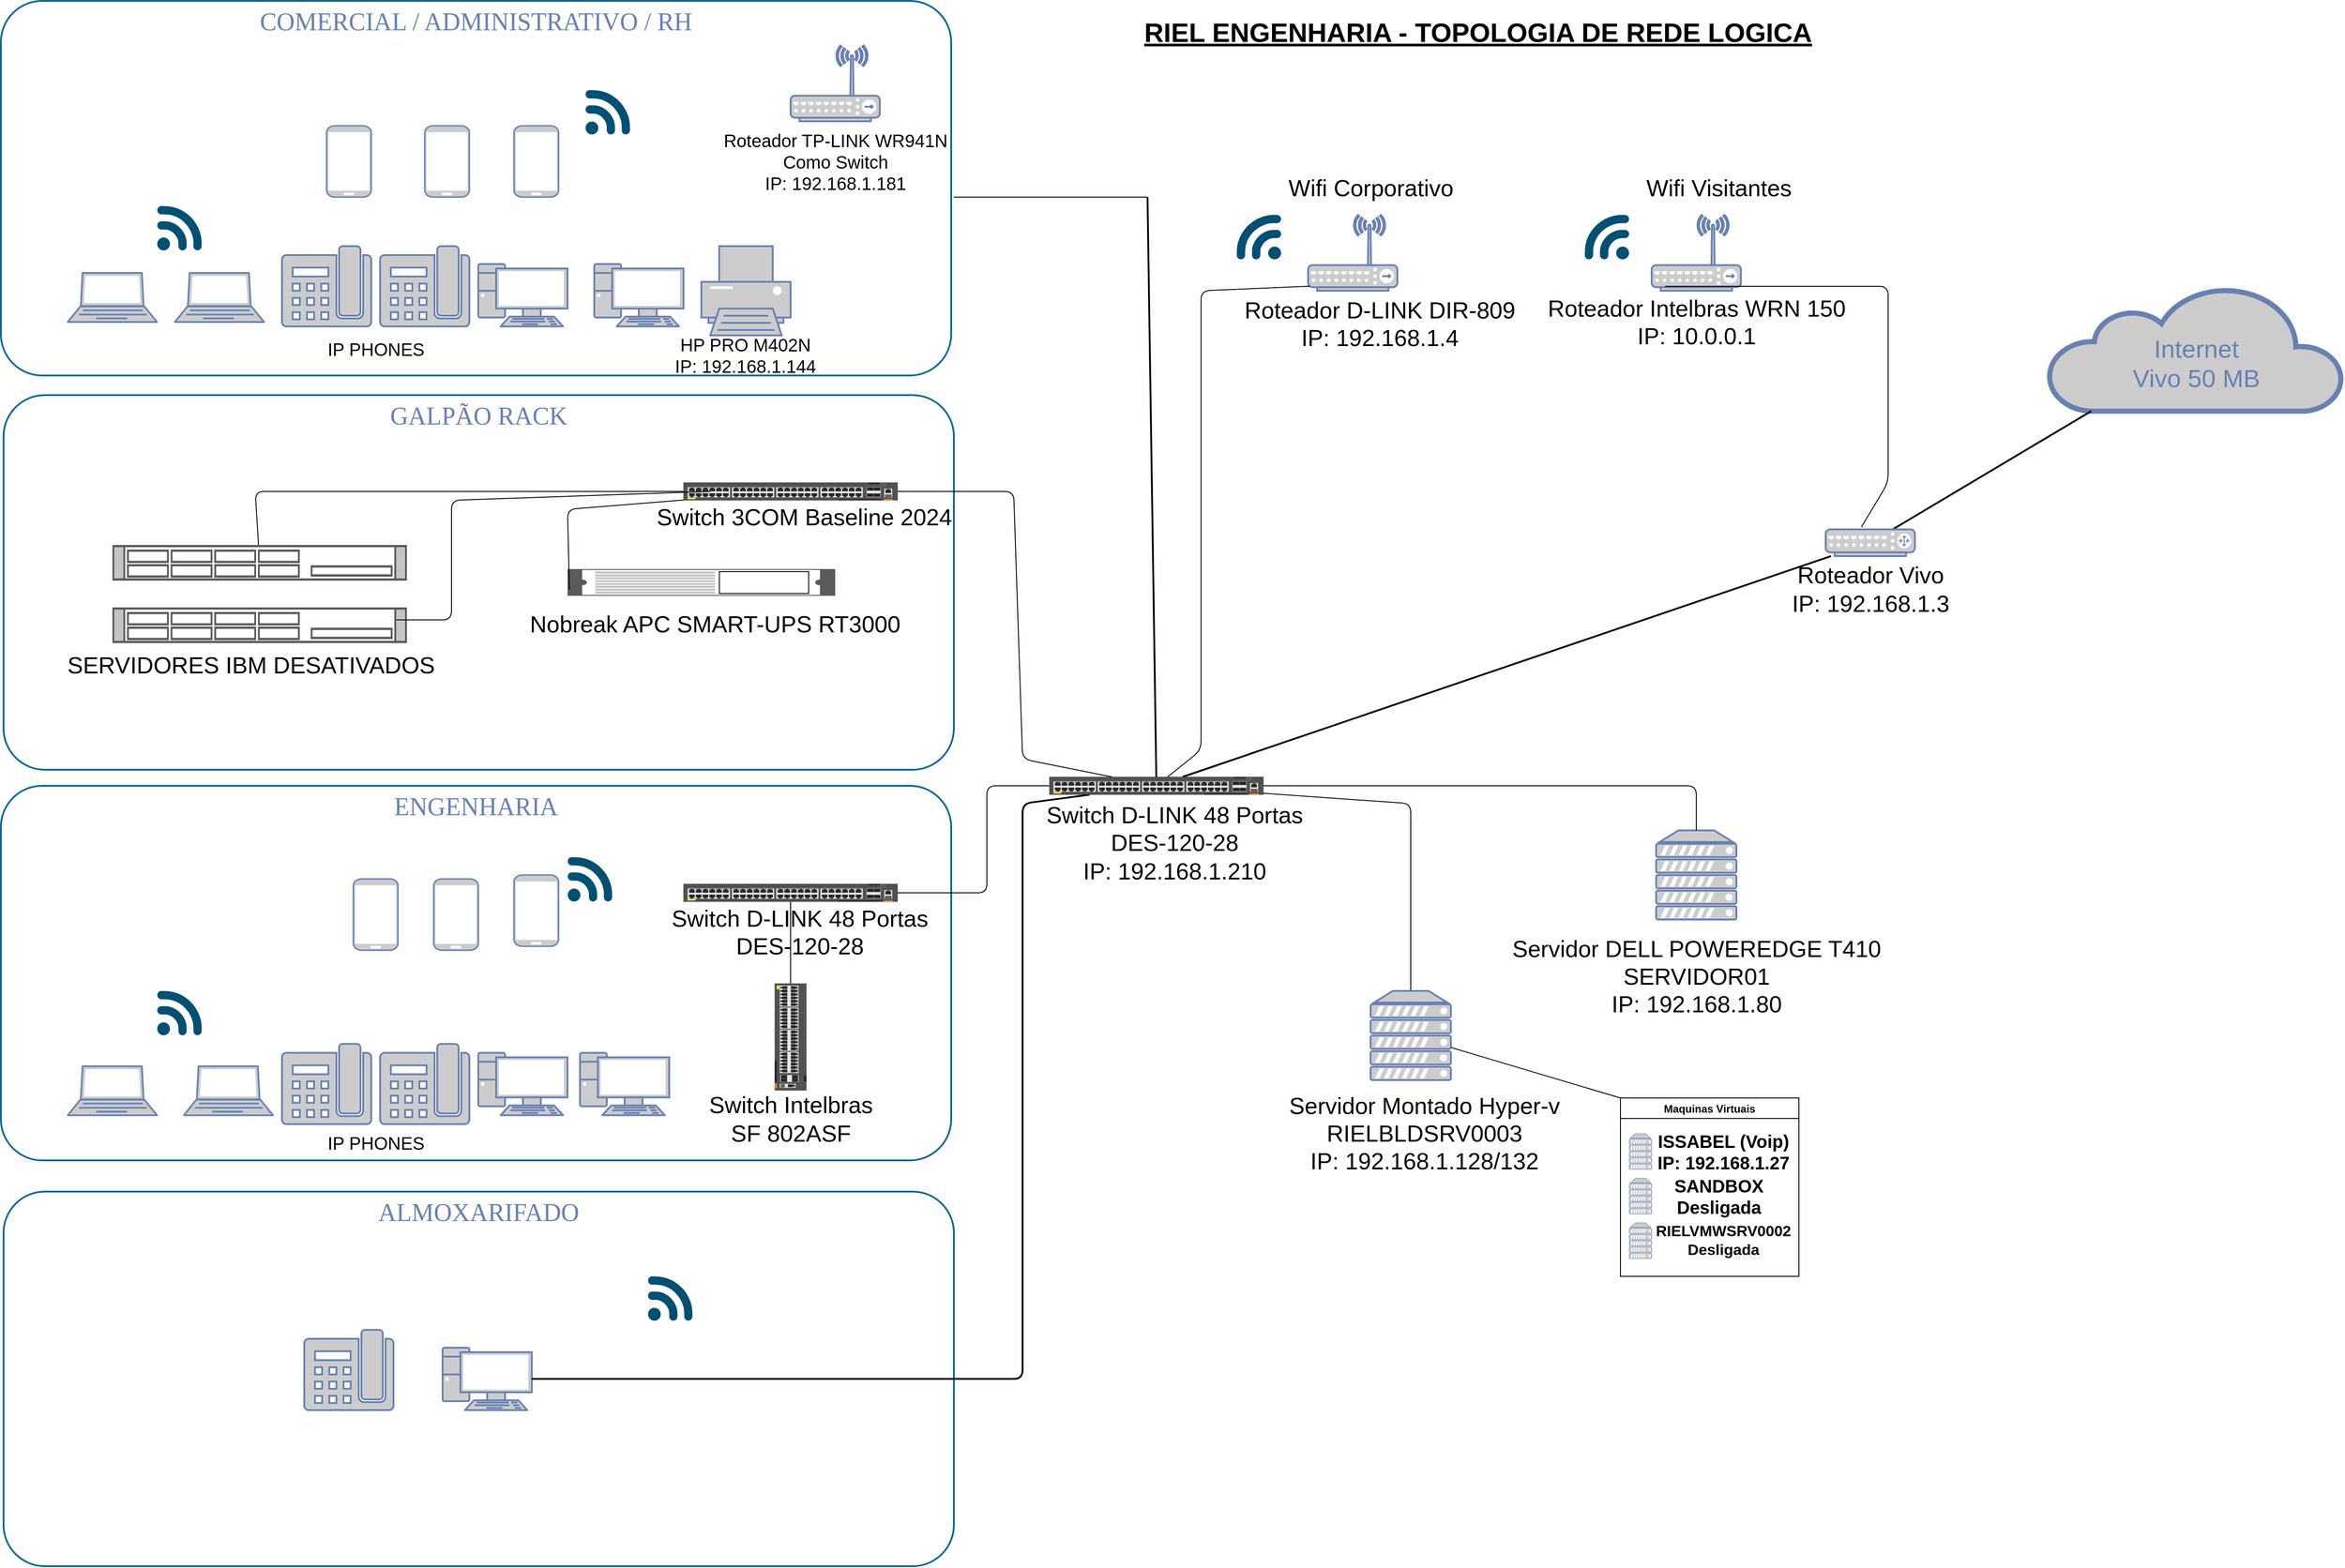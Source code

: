 <mxfile version="14.6.13" type="github">
  <diagram name="Page-1" id="bfe91b75-5d2c-26a0-9c1d-138518896778">
    <mxGraphModel dx="3550" dy="1805" grid="1" gridSize="10" guides="1" tooltips="1" connect="1" arrows="1" fold="1" page="1" pageScale="1" pageWidth="1169" pageHeight="827" background="#ffffff" math="0" shadow="0">
      <root>
        <mxCell id="0" />
        <mxCell id="1" parent="0" />
        <mxCell id="7c3789c024ecab99-82" value="ALMOXARIFADO&lt;br&gt;" style="rounded=1;whiteSpace=wrap;html=1;shadow=0;comic=0;strokeColor=#036897;strokeWidth=2;fillColor=none;fontFamily=Verdana;fontSize=28;fontColor=#6881B3;align=center;arcSize=11;verticalAlign=top;" parent="1" vertex="1">
          <mxGeometry x="78" y="1355" width="1065" height="420" as="geometry" />
        </mxCell>
        <mxCell id="7c3789c024ecab99-81" value="ENGENHARIA" style="rounded=1;whiteSpace=wrap;html=1;shadow=0;comic=0;strokeColor=#036897;strokeWidth=2;fillColor=none;fontFamily=Verdana;fontSize=28;fontColor=#6881B3;align=center;arcSize=11;verticalAlign=top;" parent="1" vertex="1">
          <mxGeometry x="75" y="900" width="1065" height="420" as="geometry" />
        </mxCell>
        <mxCell id="7c3789c024ecab99-79" value="GALPÃO RACK&lt;br&gt;" style="rounded=1;whiteSpace=wrap;html=1;shadow=0;comic=0;strokeColor=#036897;strokeWidth=2;fillColor=none;fontFamily=Verdana;fontSize=28;fontColor=#6881B3;align=center;arcSize=11;verticalAlign=top;" parent="1" vertex="1">
          <mxGeometry x="78" y="462" width="1065" height="420" as="geometry" />
        </mxCell>
        <mxCell id="7c3789c024ecab99-78" value="COMERCIAL / ADMINISTRATIVO / RH" style="rounded=1;whiteSpace=wrap;html=1;shadow=0;comic=0;strokeColor=#036897;strokeWidth=2;fillColor=none;fontFamily=Verdana;fontSize=28;fontColor=#6881B3;align=center;arcSize=11;verticalAlign=top;" parent="1" vertex="1">
          <mxGeometry x="75" y="20" width="1065" height="420" as="geometry" />
        </mxCell>
        <mxCell id="7c3789c024ecab99-55" style="edgeStyle=none;html=1;labelBackgroundColor=none;endArrow=none;endFill=0;strokeWidth=2;fontFamily=Verdana;fontSize=28;fontColor=#6881B3;startArrow=none;" parent="1" source="7-8rVvSdNKjw__y4Cbuu-12" target="7c3789c024ecab99-54" edge="1">
          <mxGeometry relative="1" as="geometry">
            <mxPoint x="1660" y="837.0" as="targetPoint" />
            <mxPoint x="1383.9" y="893.28" as="sourcePoint" />
          </mxGeometry>
        </mxCell>
        <mxCell id="7c3789c024ecab99-4" value="" style="fontColor=#0066CC;verticalAlign=top;verticalLabelPosition=bottom;labelPosition=center;align=center;html=1;fillColor=#CCCCCC;strokeColor=#6881B3;gradientColor=none;gradientDirection=north;strokeWidth=2;shape=mxgraph.networks.pc;rounded=0;shadow=0;comic=0;" parent="1" vertex="1">
          <mxGeometry x="610.0" y="315" width="100" height="70" as="geometry" />
        </mxCell>
        <mxCell id="7c3789c024ecab99-5" value="" style="fontColor=#0066CC;verticalAlign=top;verticalLabelPosition=bottom;labelPosition=center;align=center;html=1;fillColor=#CCCCCC;strokeColor=#6881B3;gradientColor=none;gradientDirection=north;strokeWidth=2;shape=mxgraph.networks.pc;rounded=0;shadow=0;comic=0;" parent="1" vertex="1">
          <mxGeometry x="740.0" y="315" width="100" height="70" as="geometry" />
        </mxCell>
        <mxCell id="7c3789c024ecab99-6" value="" style="fontColor=#0066CC;verticalAlign=top;verticalLabelPosition=bottom;labelPosition=center;align=center;html=1;fillColor=#CCCCCC;strokeColor=#6881B3;gradientColor=none;gradientDirection=north;strokeWidth=2;shape=mxgraph.networks.printer;rounded=0;shadow=0;comic=0;" parent="1" vertex="1">
          <mxGeometry x="860.0" y="295" width="100" height="100" as="geometry" />
        </mxCell>
        <mxCell id="7c3789c024ecab99-17" style="edgeStyle=none;html=1;labelBackgroundColor=none;endArrow=none;endFill=0;strokeWidth=2;fontFamily=Verdana;fontSize=15;fontColor=#036897;" parent="1" target="7-8rVvSdNKjw__y4Cbuu-12" edge="1">
          <mxGeometry relative="1" as="geometry">
            <mxPoint x="1360" y="240" as="sourcePoint" />
            <mxPoint x="743.288" y="205" as="targetPoint" />
          </mxGeometry>
        </mxCell>
        <mxCell id="7c3789c024ecab99-12" value="" style="fontColor=#0066CC;verticalAlign=top;verticalLabelPosition=bottom;labelPosition=center;align=center;html=1;fillColor=#CCCCCC;strokeColor=#6881B3;gradientColor=none;gradientDirection=north;strokeWidth=2;shape=mxgraph.networks.mobile;rounded=0;shadow=0;comic=0;" parent="1" vertex="1">
          <mxGeometry x="440" y="160" width="50" height="80" as="geometry" />
        </mxCell>
        <mxCell id="7c3789c024ecab99-39" value="" style="fontColor=#0066CC;verticalAlign=top;verticalLabelPosition=bottom;labelPosition=center;align=center;html=1;fillColor=#CCCCCC;strokeColor=#6881B3;gradientColor=none;gradientDirection=north;strokeWidth=2;shape=mxgraph.networks.pc;rounded=0;shadow=0;comic=0;" parent="1" vertex="1">
          <mxGeometry x="610.0" y="1199.412" width="100" height="70" as="geometry" />
        </mxCell>
        <mxCell id="7c3789c024ecab99-41" value="" style="fontColor=#0066CC;verticalAlign=top;verticalLabelPosition=bottom;labelPosition=center;align=center;html=1;fillColor=#CCCCCC;strokeColor=#6881B3;gradientColor=none;gradientDirection=north;strokeWidth=2;shape=mxgraph.networks.pc;rounded=0;shadow=0;comic=0;" parent="1" vertex="1">
          <mxGeometry x="724.0" y="1199.412" width="100" height="70" as="geometry" />
        </mxCell>
        <mxCell id="7c3789c024ecab99-53" value="&lt;br&gt;Internet&lt;br&gt;Vivo 50 MB" style="html=1;fillColor=#CCCCCC;strokeColor=#6881B3;gradientColor=none;gradientDirection=north;strokeWidth=2;shape=mxgraph.networks.cloud;fontColor=#6881B3;rounded=0;shadow=0;comic=0;align=center;fontSize=28;" parent="1" vertex="1">
          <mxGeometry x="2370" y="340" width="330" height="140" as="geometry" />
        </mxCell>
        <mxCell id="7c3789c024ecab99-56" style="edgeStyle=none;html=1;labelBackgroundColor=none;endArrow=none;endFill=0;strokeWidth=2;fontFamily=Verdana;fontSize=28;fontColor=#6881B3;" parent="1" source="7c3789c024ecab99-54" target="7c3789c024ecab99-53" edge="1">
          <mxGeometry relative="1" as="geometry" />
        </mxCell>
        <mxCell id="7c3789c024ecab99-54" value="" style="fontColor=#0066CC;verticalAlign=top;verticalLabelPosition=bottom;labelPosition=center;align=center;html=1;fillColor=#CCCCCC;strokeColor=#6881B3;gradientColor=none;gradientDirection=north;strokeWidth=2;shape=mxgraph.networks.router;rounded=0;shadow=0;comic=0;" parent="1" vertex="1">
          <mxGeometry x="2120" y="612.5" width="100" height="30" as="geometry" />
        </mxCell>
        <mxCell id="7c3789c024ecab99-65" value="" style="fontColor=#0066CC;verticalAlign=top;verticalLabelPosition=bottom;labelPosition=center;align=center;html=1;fillColor=#CCCCCC;strokeColor=#6881B3;gradientColor=none;gradientDirection=north;strokeWidth=2;shape=mxgraph.networks.pc;rounded=0;shadow=0;comic=0;" parent="1" vertex="1">
          <mxGeometry x="570.0" y="1530.002" width="100" height="70" as="geometry" />
        </mxCell>
        <mxCell id="7c3789c024ecab99-71" style="edgeStyle=none;html=1;labelBackgroundColor=none;endArrow=none;endFill=0;strokeWidth=2;fontFamily=Verdana;fontSize=15;fontColor=#036897;" parent="1" source="7c3789c024ecab99-65" target="7-8rVvSdNKjw__y4Cbuu-12" edge="1">
          <mxGeometry relative="1" as="geometry">
            <mxPoint x="1220" y="920" as="targetPoint" />
            <Array as="points">
              <mxPoint x="1220" y="1565" />
              <mxPoint x="1220" y="920" />
            </Array>
          </mxGeometry>
        </mxCell>
        <mxCell id="7-8rVvSdNKjw__y4Cbuu-4" value="&lt;font style=&quot;font-size: 26px&quot;&gt;Roteador Vivo&lt;br&gt;IP: 192.168.1.3&lt;/font&gt;" style="text;html=1;resizable=0;autosize=1;align=center;verticalAlign=middle;points=[];fillColor=none;strokeColor=none;rounded=0;" parent="1" vertex="1">
          <mxGeometry x="2075" y="660" width="190" height="40" as="geometry" />
        </mxCell>
        <mxCell id="7-8rVvSdNKjw__y4Cbuu-5" value="" style="fontColor=#0066CC;verticalAlign=top;verticalLabelPosition=bottom;labelPosition=center;align=center;html=1;outlineConnect=0;fillColor=#CCCCCC;strokeColor=#6881B3;gradientColor=none;gradientDirection=north;strokeWidth=2;shape=mxgraph.networks.wireless_hub;" parent="1" vertex="1">
          <mxGeometry x="1540" y="260" width="100" height="85" as="geometry" />
        </mxCell>
        <mxCell id="7-8rVvSdNKjw__y4Cbuu-9" value="&lt;font style=&quot;font-size: 26px&quot;&gt;&lt;br&gt;Roteador D-LINK DIR-809&lt;br&gt;IP: 192.168.1.4&lt;br&gt;&lt;/font&gt;" style="text;html=1;resizable=0;autosize=1;align=center;verticalAlign=middle;points=[];fillColor=none;strokeColor=none;rounded=0;" parent="1" vertex="1">
          <mxGeometry x="1460" y="337" width="320" height="60" as="geometry" />
        </mxCell>
        <mxCell id="7-8rVvSdNKjw__y4Cbuu-10" value="&lt;font style=&quot;font-size: 26px&quot;&gt;Wifi Corporativo&lt;br&gt;&lt;/font&gt;" style="text;html=1;resizable=0;autosize=1;align=center;verticalAlign=middle;points=[];fillColor=none;strokeColor=none;rounded=0;" parent="1" vertex="1">
          <mxGeometry x="1510" y="220" width="200" height="20" as="geometry" />
        </mxCell>
        <mxCell id="7-8rVvSdNKjw__y4Cbuu-11" value="" style="points=[[0.005,0.09,0],[0.08,0,0],[0.76,0.25,0],[1,0.92,0],[0.91,0.995,0],[0.57,0.995,0],[0.045,0.955,0],[0.005,0.43,0]];verticalLabelPosition=bottom;html=1;verticalAlign=top;aspect=fixed;align=center;pointerEvents=1;shape=mxgraph.cisco19.3g_4g_indicator;fillColor=#005073;strokeColor=none;rotation=-90;" parent="1" vertex="1">
          <mxGeometry x="1460" y="260" width="50" height="50" as="geometry" />
        </mxCell>
        <mxCell id="7-8rVvSdNKjw__y4Cbuu-12" value="" style="html=1;verticalLabelPosition=bottom;verticalAlign=top;outlineConnect=0;shadow=0;dashed=0;shape=mxgraph.rack.hpe_aruba.switches.jl665a_aruba_6300f_48_port_1gbe_class_4_poe_and_4_port_sfp56_switch;" parent="1" vertex="1">
          <mxGeometry x="1250" y="890" width="240" height="20" as="geometry" />
        </mxCell>
        <mxCell id="YF6pKjscoDSc8qck96Aq-1" value="" style="endArrow=none;html=1;" edge="1" parent="1" source="YF6pKjscoDSc8qck96Aq-2" target="7-8rVvSdNKjw__y4Cbuu-12">
          <mxGeometry width="50" height="50" relative="1" as="geometry">
            <mxPoint x="1680" y="1150" as="sourcePoint" />
            <mxPoint x="1590" y="1180" as="targetPoint" />
            <Array as="points">
              <mxPoint x="1655" y="920" />
            </Array>
          </mxGeometry>
        </mxCell>
        <mxCell id="YF6pKjscoDSc8qck96Aq-2" value="" style="fontColor=#0066CC;verticalAlign=top;verticalLabelPosition=bottom;labelPosition=center;align=center;html=1;outlineConnect=0;fillColor=#CCCCCC;strokeColor=#6881B3;gradientColor=none;gradientDirection=north;strokeWidth=2;shape=mxgraph.networks.server;" vertex="1" parent="1">
          <mxGeometry x="1610" y="1130" width="90" height="100" as="geometry" />
        </mxCell>
        <mxCell id="YF6pKjscoDSc8qck96Aq-3" value="&lt;font style=&quot;font-size: 26px&quot;&gt;Servidor Montado Hyper-v &lt;br&gt;RIELBLDSRV0003&lt;br&gt;IP: 192.168.1.128/132&lt;br&gt;&lt;/font&gt;" style="text;html=1;resizable=0;autosize=1;align=center;verticalAlign=middle;points=[];fillColor=none;strokeColor=none;rounded=0;" vertex="1" parent="1">
          <mxGeometry x="1510" y="1260" width="320" height="60" as="geometry" />
        </mxCell>
        <mxCell id="YF6pKjscoDSc8qck96Aq-6" value="" style="fontColor=#0066CC;verticalAlign=top;verticalLabelPosition=bottom;labelPosition=center;align=center;html=1;outlineConnect=0;fillColor=#CCCCCC;strokeColor=#6881B3;gradientColor=none;gradientDirection=north;strokeWidth=2;shape=mxgraph.networks.server;" vertex="1" parent="1">
          <mxGeometry x="1930" y="950.0" width="90" height="100" as="geometry" />
        </mxCell>
        <mxCell id="YF6pKjscoDSc8qck96Aq-7" value="" style="endArrow=none;html=1;" edge="1" parent="1" source="YF6pKjscoDSc8qck96Aq-6" target="7-8rVvSdNKjw__y4Cbuu-12">
          <mxGeometry width="50" height="50" relative="1" as="geometry">
            <mxPoint x="1434.167" y="1160" as="sourcePoint" />
            <mxPoint x="1500" y="900" as="targetPoint" />
            <Array as="points">
              <mxPoint x="1975" y="900" />
            </Array>
          </mxGeometry>
        </mxCell>
        <mxCell id="YF6pKjscoDSc8qck96Aq-8" value="&lt;font style=&quot;font-size: 26px&quot;&gt;Servidor DELL POWEREDGE T410&lt;br&gt;SERVIDOR01&lt;br&gt;IP: 192.168.1.80&lt;br&gt;&lt;/font&gt;" style="text;html=1;resizable=0;autosize=1;align=center;verticalAlign=middle;points=[];fillColor=none;strokeColor=none;rounded=0;" vertex="1" parent="1">
          <mxGeometry x="1760" y="1084.41" width="430" height="60" as="geometry" />
        </mxCell>
        <mxCell id="7-8rVvSdNKjw__y4Cbuu-14" value="&lt;font style=&quot;font-size: 26px&quot;&gt;Switch D-LINK 48 Portas&lt;br&gt;DES-120-28&lt;br&gt;IP: 192.168.1.210&lt;br&gt;&lt;br&gt;&lt;/font&gt;" style="text;html=1;resizable=0;autosize=1;align=center;verticalAlign=middle;points=[];fillColor=none;strokeColor=none;rounded=0;" parent="1" vertex="1">
          <mxGeometry x="1240" y="940" width="300" height="80" as="geometry" />
        </mxCell>
        <mxCell id="YF6pKjscoDSc8qck96Aq-13" value="" style="fontColor=#0066CC;verticalAlign=top;verticalLabelPosition=bottom;labelPosition=center;align=center;html=1;fillColor=#CCCCCC;strokeColor=#6881B3;gradientColor=none;gradientDirection=north;strokeWidth=2;shape=mxgraph.networks.mobile;rounded=0;shadow=0;comic=0;" vertex="1" parent="1">
          <mxGeometry x="550" y="160" width="50" height="80" as="geometry" />
        </mxCell>
        <mxCell id="YF6pKjscoDSc8qck96Aq-14" value="" style="fontColor=#0066CC;verticalAlign=top;verticalLabelPosition=bottom;labelPosition=center;align=center;html=1;fillColor=#CCCCCC;strokeColor=#6881B3;gradientColor=none;gradientDirection=north;strokeWidth=2;shape=mxgraph.networks.mobile;rounded=0;shadow=0;comic=0;" vertex="1" parent="1">
          <mxGeometry x="650" y="160" width="50" height="80" as="geometry" />
        </mxCell>
        <mxCell id="YF6pKjscoDSc8qck96Aq-15" value="" style="fontColor=#0066CC;verticalAlign=top;verticalLabelPosition=bottom;labelPosition=center;align=center;html=1;outlineConnect=0;fillColor=#CCCCCC;strokeColor=#6881B3;gradientColor=none;gradientDirection=north;strokeWidth=2;shape=mxgraph.networks.laptop;" vertex="1" parent="1">
          <mxGeometry x="270" y="325" width="100" height="55" as="geometry" />
        </mxCell>
        <mxCell id="YF6pKjscoDSc8qck96Aq-16" value="" style="fontColor=#0066CC;verticalAlign=top;verticalLabelPosition=bottom;labelPosition=center;align=center;html=1;outlineConnect=0;fillColor=#CCCCCC;strokeColor=#6881B3;gradientColor=none;gradientDirection=north;strokeWidth=2;shape=mxgraph.networks.laptop;" vertex="1" parent="1">
          <mxGeometry x="150" y="325" width="100" height="55" as="geometry" />
        </mxCell>
        <mxCell id="YF6pKjscoDSc8qck96Aq-17" value="" style="points=[[0.005,0.09,0],[0.08,0,0],[0.76,0.25,0],[1,0.92,0],[0.91,0.995,0],[0.57,0.995,0],[0.045,0.955,0],[0.005,0.43,0]];verticalLabelPosition=bottom;html=1;verticalAlign=top;aspect=fixed;align=center;pointerEvents=1;shape=mxgraph.cisco19.3g_4g_indicator;fillColor=#005073;strokeColor=none;" vertex="1" parent="1">
          <mxGeometry x="250" y="250" width="50" height="50" as="geometry" />
        </mxCell>
        <mxCell id="YF6pKjscoDSc8qck96Aq-18" value="" style="points=[[0.005,0.09,0],[0.08,0,0],[0.76,0.25,0],[1,0.92,0],[0.91,0.995,0],[0.57,0.995,0],[0.045,0.955,0],[0.005,0.43,0]];verticalLabelPosition=bottom;html=1;verticalAlign=top;aspect=fixed;align=center;pointerEvents=1;shape=mxgraph.cisco19.3g_4g_indicator;fillColor=#005073;strokeColor=none;" vertex="1" parent="1">
          <mxGeometry x="730" y="120" width="50" height="50" as="geometry" />
        </mxCell>
        <mxCell id="YF6pKjscoDSc8qck96Aq-26" value="" style="endArrow=none;html=1;" edge="1" parent="1">
          <mxGeometry width="50" height="50" relative="1" as="geometry">
            <mxPoint x="1143" y="240" as="sourcePoint" />
            <mxPoint x="1360" y="240" as="targetPoint" />
          </mxGeometry>
        </mxCell>
        <mxCell id="YF6pKjscoDSc8qck96Aq-27" value="" style="html=1;verticalLabelPosition=bottom;verticalAlign=top;outlineConnect=0;shadow=0;dashed=0;shape=mxgraph.rack.hpe_aruba.switches.jl665a_aruba_6300f_48_port_1gbe_class_4_poe_and_4_port_sfp56_switch;" vertex="1" parent="1">
          <mxGeometry x="840" y="560" width="240" height="20" as="geometry" />
        </mxCell>
        <mxCell id="YF6pKjscoDSc8qck96Aq-28" value="&lt;font style=&quot;font-size: 26px&quot;&gt;Switch 3COM Baseline 2024&lt;br&gt;&lt;br&gt;&lt;br&gt;&lt;/font&gt;" style="text;html=1;resizable=0;autosize=1;align=center;verticalAlign=middle;points=[];fillColor=none;strokeColor=none;rounded=0;" vertex="1" parent="1">
          <mxGeometry x="800" y="600" width="350" height="60" as="geometry" />
        </mxCell>
        <mxCell id="YF6pKjscoDSc8qck96Aq-29" value="" style="endArrow=none;html=1;" edge="1" parent="1" source="7-8rVvSdNKjw__y4Cbuu-12" target="YF6pKjscoDSc8qck96Aq-27">
          <mxGeometry width="50" height="50" relative="1" as="geometry">
            <mxPoint x="1000" y="780" as="sourcePoint" />
            <mxPoint x="1050" y="730" as="targetPoint" />
            <Array as="points">
              <mxPoint x="1220" y="870" />
              <mxPoint x="1210" y="570" />
            </Array>
          </mxGeometry>
        </mxCell>
        <mxCell id="YF6pKjscoDSc8qck96Aq-30" value="" style="shape=mxgraph.rack.apc.apc_smart_ups_1000-3000_va_2u;html=1;labelPosition=right;align=left;spacingLeft=15;dashed=0;shadow=0;fillColor=#ffffff;" vertex="1" parent="1">
          <mxGeometry x="710" y="657" width="300" height="30" as="geometry" />
        </mxCell>
        <mxCell id="YF6pKjscoDSc8qck96Aq-31" value="&lt;font style=&quot;font-size: 26px&quot;&gt;Nobreak APC SMART-UPS RT3000&lt;br&gt;&lt;br&gt;&lt;/font&gt;" style="text;html=1;resizable=0;autosize=1;align=center;verticalAlign=middle;points=[];fillColor=none;strokeColor=none;rounded=0;" vertex="1" parent="1">
          <mxGeometry x="660" y="715" width="430" height="40" as="geometry" />
        </mxCell>
        <mxCell id="YF6pKjscoDSc8qck96Aq-32" value="" style="endArrow=none;html=1;exitX=0.007;exitY=0.767;exitDx=0;exitDy=0;exitPerimeter=0;" edge="1" parent="1" source="YF6pKjscoDSc8qck96Aq-30" target="YF6pKjscoDSc8qck96Aq-27">
          <mxGeometry width="50" height="50" relative="1" as="geometry">
            <mxPoint x="1000" y="750" as="sourcePoint" />
            <mxPoint x="1050" y="700" as="targetPoint" />
            <Array as="points">
              <mxPoint x="710" y="590" />
            </Array>
          </mxGeometry>
        </mxCell>
        <mxCell id="YF6pKjscoDSc8qck96Aq-33" value="" style="shape=mxgraph.rack.ibm.ibm_x3530_m4;html=1;labelPosition=right;align=left;spacingLeft=15;dashed=0;shadow=0;fillColor=#ffffff;" vertex="1" parent="1">
          <mxGeometry x="200" y="630" width="330" height="40" as="geometry" />
        </mxCell>
        <mxCell id="YF6pKjscoDSc8qck96Aq-34" value="" style="shape=mxgraph.rack.ibm.ibm_x3530_m4;html=1;labelPosition=right;align=left;spacingLeft=15;dashed=0;shadow=0;fillColor=#ffffff;" vertex="1" parent="1">
          <mxGeometry x="200" y="700" width="330" height="40" as="geometry" />
        </mxCell>
        <mxCell id="YF6pKjscoDSc8qck96Aq-35" value="&lt;font style=&quot;font-size: 26px&quot;&gt;SERVIDORES IBM DESATIVADOS&lt;/font&gt;" style="text;html=1;resizable=0;autosize=1;align=center;verticalAlign=middle;points=[];fillColor=none;strokeColor=none;rounded=0;" vertex="1" parent="1">
          <mxGeometry x="140" y="755" width="430" height="20" as="geometry" />
        </mxCell>
        <mxCell id="YF6pKjscoDSc8qck96Aq-36" value="" style="endArrow=none;html=1;" edge="1" parent="1" source="YF6pKjscoDSc8qck96Aq-33" target="YF6pKjscoDSc8qck96Aq-27">
          <mxGeometry width="50" height="50" relative="1" as="geometry">
            <mxPoint x="1000" y="740" as="sourcePoint" />
            <mxPoint x="1050" y="690" as="targetPoint" />
            <Array as="points">
              <mxPoint x="360" y="570" />
            </Array>
          </mxGeometry>
        </mxCell>
        <mxCell id="YF6pKjscoDSc8qck96Aq-37" value="" style="endArrow=none;html=1;exitX=0.964;exitY=0.35;exitDx=0;exitDy=0;exitPerimeter=0;entryX=0.125;entryY=0.5;entryDx=0;entryDy=0;entryPerimeter=0;" edge="1" parent="1" source="YF6pKjscoDSc8qck96Aq-34" target="YF6pKjscoDSc8qck96Aq-27">
          <mxGeometry width="50" height="50" relative="1" as="geometry">
            <mxPoint x="523.75" y="640" as="sourcePoint" />
            <mxPoint x="895.625" y="590" as="targetPoint" />
            <Array as="points">
              <mxPoint x="580" y="714" />
              <mxPoint x="580" y="580" />
            </Array>
          </mxGeometry>
        </mxCell>
        <mxCell id="YF6pKjscoDSc8qck96Aq-43" value="" style="fontColor=#0066CC;verticalAlign=top;verticalLabelPosition=bottom;labelPosition=center;align=center;html=1;fillColor=#CCCCCC;strokeColor=#6881B3;gradientColor=none;gradientDirection=north;strokeWidth=2;shape=mxgraph.networks.mobile;rounded=0;shadow=0;comic=0;" vertex="1" parent="1">
          <mxGeometry x="470" y="1004.41" width="50" height="80" as="geometry" />
        </mxCell>
        <mxCell id="YF6pKjscoDSc8qck96Aq-44" value="" style="fontColor=#0066CC;verticalAlign=top;verticalLabelPosition=bottom;labelPosition=center;align=center;html=1;fillColor=#CCCCCC;strokeColor=#6881B3;gradientColor=none;gradientDirection=north;strokeWidth=2;shape=mxgraph.networks.mobile;rounded=0;shadow=0;comic=0;" vertex="1" parent="1">
          <mxGeometry x="560" y="1004.41" width="50" height="80" as="geometry" />
        </mxCell>
        <mxCell id="YF6pKjscoDSc8qck96Aq-45" value="" style="fontColor=#0066CC;verticalAlign=top;verticalLabelPosition=bottom;labelPosition=center;align=center;html=1;fillColor=#CCCCCC;strokeColor=#6881B3;gradientColor=none;gradientDirection=north;strokeWidth=2;shape=mxgraph.networks.mobile;rounded=0;shadow=0;comic=0;" vertex="1" parent="1">
          <mxGeometry x="650" y="1000" width="50" height="80" as="geometry" />
        </mxCell>
        <mxCell id="YF6pKjscoDSc8qck96Aq-46" value="" style="points=[[0.005,0.09,0],[0.08,0,0],[0.76,0.25,0],[1,0.92,0],[0.91,0.995,0],[0.57,0.995,0],[0.045,0.955,0],[0.005,0.43,0]];verticalLabelPosition=bottom;html=1;verticalAlign=top;aspect=fixed;align=center;pointerEvents=1;shape=mxgraph.cisco19.3g_4g_indicator;fillColor=#005073;strokeColor=none;" vertex="1" parent="1">
          <mxGeometry x="710" y="980" width="50" height="50" as="geometry" />
        </mxCell>
        <mxCell id="YF6pKjscoDSc8qck96Aq-47" value="" style="fontColor=#0066CC;verticalAlign=top;verticalLabelPosition=bottom;labelPosition=center;align=center;html=1;outlineConnect=0;fillColor=#CCCCCC;strokeColor=#6881B3;gradientColor=none;gradientDirection=north;strokeWidth=2;shape=mxgraph.networks.laptop;" vertex="1" parent="1">
          <mxGeometry x="280" y="1214.41" width="100" height="55" as="geometry" />
        </mxCell>
        <mxCell id="YF6pKjscoDSc8qck96Aq-48" value="" style="fontColor=#0066CC;verticalAlign=top;verticalLabelPosition=bottom;labelPosition=center;align=center;html=1;outlineConnect=0;fillColor=#CCCCCC;strokeColor=#6881B3;gradientColor=none;gradientDirection=north;strokeWidth=2;shape=mxgraph.networks.laptop;" vertex="1" parent="1">
          <mxGeometry x="150" y="1214.41" width="100" height="55" as="geometry" />
        </mxCell>
        <mxCell id="YF6pKjscoDSc8qck96Aq-51" value="" style="html=1;verticalLabelPosition=bottom;verticalAlign=top;outlineConnect=0;shadow=0;dashed=0;shape=mxgraph.rack.hpe_aruba.switches.jl665a_aruba_6300f_48_port_1gbe_class_4_poe_and_4_port_sfp56_switch;" vertex="1" parent="1">
          <mxGeometry x="840" y="1010" width="240" height="20" as="geometry" />
        </mxCell>
        <mxCell id="YF6pKjscoDSc8qck96Aq-52" value="&lt;font style=&quot;font-size: 26px&quot;&gt;Switch D-LINK 48 Portas&lt;br&gt;DES-120-28&lt;br&gt;&lt;br&gt;&lt;/font&gt;" style="text;html=1;resizable=0;autosize=1;align=center;verticalAlign=middle;points=[];fillColor=none;strokeColor=none;rounded=0;" vertex="1" parent="1">
          <mxGeometry x="820" y="1050" width="300" height="60" as="geometry" />
        </mxCell>
        <mxCell id="YF6pKjscoDSc8qck96Aq-54" value="" style="endArrow=none;html=1;" edge="1" parent="1" source="YF6pKjscoDSc8qck96Aq-51" target="7-8rVvSdNKjw__y4Cbuu-12">
          <mxGeometry width="50" height="50" relative="1" as="geometry">
            <mxPoint x="1230" y="1020" as="sourcePoint" />
            <mxPoint x="1050" y="710" as="targetPoint" />
            <Array as="points">
              <mxPoint x="1180" y="1020" />
              <mxPoint x="1180" y="900" />
            </Array>
          </mxGeometry>
        </mxCell>
        <mxCell id="YF6pKjscoDSc8qck96Aq-55" value="" style="html=1;verticalLabelPosition=bottom;verticalAlign=top;outlineConnect=0;shadow=0;dashed=0;shape=mxgraph.rack.hpe_aruba.switches.jl665a_aruba_6300f_48_port_1gbe_class_4_poe_and_4_port_sfp56_switch;rotation=90;" vertex="1" parent="1">
          <mxGeometry x="900" y="1163.82" width="120" height="35.59" as="geometry" />
        </mxCell>
        <mxCell id="YF6pKjscoDSc8qck96Aq-56" value="&lt;font style=&quot;font-size: 26px&quot;&gt;Switch Intelbras &lt;br&gt;SF 802ASF&lt;/font&gt;" style="text;html=1;resizable=0;autosize=1;align=center;verticalAlign=middle;points=[];fillColor=none;strokeColor=none;rounded=0;" vertex="1" parent="1">
          <mxGeometry x="860" y="1254" width="200" height="40" as="geometry" />
        </mxCell>
        <mxCell id="YF6pKjscoDSc8qck96Aq-57" value="" style="endArrow=none;html=1;" edge="1" parent="1" source="YF6pKjscoDSc8qck96Aq-55" target="YF6pKjscoDSc8qck96Aq-51">
          <mxGeometry width="50" height="50" relative="1" as="geometry">
            <mxPoint x="1010" y="740" as="sourcePoint" />
            <mxPoint x="1060" y="690" as="targetPoint" />
          </mxGeometry>
        </mxCell>
        <mxCell id="YF6pKjscoDSc8qck96Aq-58" value="&lt;font style=&quot;font-size: 30px&quot;&gt;&lt;b&gt;&lt;u&gt;RIEL ENGENHARIA - TOPOLOGIA DE REDE LOGICA&lt;/u&gt;&lt;/b&gt;&lt;/font&gt;" style="text;html=1;resizable=0;autosize=1;align=center;verticalAlign=middle;points=[];fillColor=none;strokeColor=none;rounded=0;" vertex="1" parent="1">
          <mxGeometry x="1350" y="40" width="760" height="30" as="geometry" />
        </mxCell>
        <mxCell id="YF6pKjscoDSc8qck96Aq-59" value="&lt;span style=&quot;font-size: 20px&quot;&gt;HP PRO M402N&lt;br&gt;IP: 192.168.1.144&lt;br&gt;&lt;/span&gt;" style="text;html=1;resizable=0;autosize=1;align=center;verticalAlign=middle;points=[];fillColor=none;strokeColor=none;rounded=0;" vertex="1" parent="1">
          <mxGeometry x="824" y="397" width="170" height="40" as="geometry" />
        </mxCell>
        <mxCell id="YF6pKjscoDSc8qck96Aq-68" value="" style="fontColor=#0066CC;verticalAlign=top;verticalLabelPosition=bottom;labelPosition=center;align=center;html=1;outlineConnect=0;fillColor=#CCCCCC;strokeColor=#6881B3;gradientColor=none;gradientDirection=north;strokeWidth=2;shape=mxgraph.networks.wireless_hub;" vertex="1" parent="1">
          <mxGeometry x="960" y="70" width="100" height="85" as="geometry" />
        </mxCell>
        <mxCell id="YF6pKjscoDSc8qck96Aq-69" value="&lt;font style=&quot;font-size: 20px&quot;&gt;Roteador TP-LINK WR941N&lt;br&gt;Como Switch&lt;br&gt;IP: 192.168.1.181&lt;br&gt;&lt;/font&gt;" style="text;html=1;resizable=0;autosize=1;align=center;verticalAlign=middle;points=[];fillColor=none;strokeColor=none;rounded=0;" vertex="1" parent="1">
          <mxGeometry x="875" y="170" width="270" height="60" as="geometry" />
        </mxCell>
        <mxCell id="YF6pKjscoDSc8qck96Aq-71" value="" style="fontColor=#0066CC;verticalAlign=top;verticalLabelPosition=bottom;labelPosition=center;align=center;html=1;outlineConnect=0;fillColor=#CCCCCC;strokeColor=#6881B3;gradientColor=none;gradientDirection=north;strokeWidth=2;shape=mxgraph.networks.phone_2;" vertex="1" parent="1">
          <mxGeometry x="390" y="295" width="100" height="90" as="geometry" />
        </mxCell>
        <mxCell id="YF6pKjscoDSc8qck96Aq-72" value="" style="fontColor=#0066CC;verticalAlign=top;verticalLabelPosition=bottom;labelPosition=center;align=center;html=1;outlineConnect=0;fillColor=#CCCCCC;strokeColor=#6881B3;gradientColor=none;gradientDirection=north;strokeWidth=2;shape=mxgraph.networks.phone_2;" vertex="1" parent="1">
          <mxGeometry x="500" y="295" width="100" height="90" as="geometry" />
        </mxCell>
        <mxCell id="YF6pKjscoDSc8qck96Aq-73" value="&lt;font style=&quot;font-size: 20px&quot;&gt;IP PHONES&lt;/font&gt;" style="text;html=1;resizable=0;autosize=1;align=center;verticalAlign=middle;points=[];fillColor=none;strokeColor=none;rounded=0;" vertex="1" parent="1">
          <mxGeometry x="435" y="400" width="120" height="20" as="geometry" />
        </mxCell>
        <mxCell id="YF6pKjscoDSc8qck96Aq-74" value="" style="fontColor=#0066CC;verticalAlign=top;verticalLabelPosition=bottom;labelPosition=center;align=center;html=1;outlineConnect=0;fillColor=#CCCCCC;strokeColor=#6881B3;gradientColor=none;gradientDirection=north;strokeWidth=2;shape=mxgraph.networks.phone_2;" vertex="1" parent="1">
          <mxGeometry x="500" y="1189.41" width="100" height="90" as="geometry" />
        </mxCell>
        <mxCell id="YF6pKjscoDSc8qck96Aq-75" value="" style="fontColor=#0066CC;verticalAlign=top;verticalLabelPosition=bottom;labelPosition=center;align=center;html=1;outlineConnect=0;fillColor=#CCCCCC;strokeColor=#6881B3;gradientColor=none;gradientDirection=north;strokeWidth=2;shape=mxgraph.networks.phone_2;" vertex="1" parent="1">
          <mxGeometry x="390" y="1189.41" width="100" height="90" as="geometry" />
        </mxCell>
        <mxCell id="YF6pKjscoDSc8qck96Aq-76" value="&lt;font style=&quot;font-size: 20px&quot;&gt;IP PHONES&lt;/font&gt;" style="text;html=1;resizable=0;autosize=1;align=center;verticalAlign=middle;points=[];fillColor=none;strokeColor=none;rounded=0;" vertex="1" parent="1">
          <mxGeometry x="435" y="1290" width="120" height="20" as="geometry" />
        </mxCell>
        <mxCell id="YF6pKjscoDSc8qck96Aq-77" value="" style="points=[[0.005,0.09,0],[0.08,0,0],[0.76,0.25,0],[1,0.92,0],[0.91,0.995,0],[0.57,0.995,0],[0.045,0.955,0],[0.005,0.43,0]];verticalLabelPosition=bottom;html=1;verticalAlign=top;aspect=fixed;align=center;pointerEvents=1;shape=mxgraph.cisco19.3g_4g_indicator;fillColor=#005073;strokeColor=none;" vertex="1" parent="1">
          <mxGeometry x="250" y="1130" width="50" height="50" as="geometry" />
        </mxCell>
        <mxCell id="YF6pKjscoDSc8qck96Aq-80" value="" style="points=[[0.005,0.09,0],[0.08,0,0],[0.76,0.25,0],[1,0.92,0],[0.91,0.995,0],[0.57,0.995,0],[0.045,0.955,0],[0.005,0.43,0]];verticalLabelPosition=bottom;html=1;verticalAlign=top;aspect=fixed;align=center;pointerEvents=1;shape=mxgraph.cisco19.3g_4g_indicator;fillColor=#005073;strokeColor=none;" vertex="1" parent="1">
          <mxGeometry x="800" y="1450" width="50" height="50" as="geometry" />
        </mxCell>
        <mxCell id="YF6pKjscoDSc8qck96Aq-82" value="" style="endArrow=none;html=1;entryX=0.02;entryY=0.94;entryDx=0;entryDy=0;entryPerimeter=0;" edge="1" parent="1" source="7-8rVvSdNKjw__y4Cbuu-12" target="7-8rVvSdNKjw__y4Cbuu-5">
          <mxGeometry width="50" height="50" relative="1" as="geometry">
            <mxPoint x="1450" y="820" as="sourcePoint" />
            <mxPoint x="1420" y="340" as="targetPoint" />
            <Array as="points">
              <mxPoint x="1420" y="860" />
              <mxPoint x="1420" y="345" />
            </Array>
          </mxGeometry>
        </mxCell>
        <mxCell id="YF6pKjscoDSc8qck96Aq-83" value="" style="fontColor=#0066CC;verticalAlign=top;verticalLabelPosition=bottom;labelPosition=center;align=center;html=1;outlineConnect=0;fillColor=#CCCCCC;strokeColor=#6881B3;gradientColor=none;gradientDirection=north;strokeWidth=2;shape=mxgraph.networks.wireless_hub;" vertex="1" parent="1">
          <mxGeometry x="1925" y="260" width="100" height="85" as="geometry" />
        </mxCell>
        <mxCell id="YF6pKjscoDSc8qck96Aq-84" value="&lt;font style=&quot;font-size: 26px&quot;&gt;&lt;br&gt;Roteador Intelbras WRN 150&lt;br&gt;IP: 10.0.0.1&lt;br&gt;&lt;/font&gt;" style="text;html=1;resizable=0;autosize=1;align=center;verticalAlign=middle;points=[];fillColor=none;strokeColor=none;rounded=0;" vertex="1" parent="1">
          <mxGeometry x="1800" y="335" width="350" height="60" as="geometry" />
        </mxCell>
        <mxCell id="YF6pKjscoDSc8qck96Aq-85" value="&lt;font style=&quot;font-size: 26px&quot;&gt;Wifi Visitantes&lt;br&gt;&lt;/font&gt;" style="text;html=1;resizable=0;autosize=1;align=center;verticalAlign=middle;points=[];fillColor=none;strokeColor=none;rounded=0;" vertex="1" parent="1">
          <mxGeometry x="1910" y="220" width="180" height="20" as="geometry" />
        </mxCell>
        <mxCell id="YF6pKjscoDSc8qck96Aq-86" value="" style="endArrow=none;html=1;" edge="1" parent="1">
          <mxGeometry width="50" height="50" relative="1" as="geometry">
            <mxPoint x="2160" y="610" as="sourcePoint" />
            <mxPoint x="1940" y="340" as="targetPoint" />
            <Array as="points">
              <mxPoint x="2190" y="560" />
              <mxPoint x="2190" y="490" />
              <mxPoint x="2190" y="340" />
            </Array>
          </mxGeometry>
        </mxCell>
        <mxCell id="YF6pKjscoDSc8qck96Aq-87" value="" style="fontColor=#0066CC;verticalAlign=top;verticalLabelPosition=bottom;labelPosition=center;align=center;html=1;outlineConnect=0;fillColor=#CCCCCC;strokeColor=#6881B3;gradientColor=none;gradientDirection=north;strokeWidth=2;shape=mxgraph.networks.phone_2;" vertex="1" parent="1">
          <mxGeometry x="415" y="1510" width="100" height="90" as="geometry" />
        </mxCell>
        <mxCell id="YF6pKjscoDSc8qck96Aq-88" value="" style="points=[[0.005,0.09,0],[0.08,0,0],[0.76,0.25,0],[1,0.92,0],[0.91,0.995,0],[0.57,0.995,0],[0.045,0.955,0],[0.005,0.43,0]];verticalLabelPosition=bottom;html=1;verticalAlign=top;aspect=fixed;align=center;pointerEvents=1;shape=mxgraph.cisco19.3g_4g_indicator;fillColor=#005073;strokeColor=none;rotation=-90;" vertex="1" parent="1">
          <mxGeometry x="1850" y="260" width="50" height="50" as="geometry" />
        </mxCell>
        <mxCell id="YF6pKjscoDSc8qck96Aq-94" value="Maquinas Virtuais" style="swimlane;" vertex="1" parent="1">
          <mxGeometry x="1890" y="1250" width="200" height="200" as="geometry">
            <mxRectangle x="1890" y="1250" width="130" height="23" as="alternateBounds" />
          </mxGeometry>
        </mxCell>
        <mxCell id="YF6pKjscoDSc8qck96Aq-95" value="" style="fontColor=#0066CC;verticalAlign=top;verticalLabelPosition=bottom;labelPosition=center;align=center;html=1;outlineConnect=0;fillColor=#CCCCCC;strokeColor=#6881B3;gradientColor=none;gradientDirection=north;strokeWidth=2;shape=mxgraph.networks.server;" vertex="1" parent="YF6pKjscoDSc8qck96Aq-94">
          <mxGeometry x="10" y="40" width="25" height="40" as="geometry" />
        </mxCell>
        <mxCell id="YF6pKjscoDSc8qck96Aq-96" value="&lt;b style=&quot;font-size: 20px&quot;&gt;ISSABEL (Voip)&lt;br&gt;IP: 192.168.1.27&lt;br&gt;&lt;/b&gt;" style="text;html=1;align=center;verticalAlign=middle;resizable=0;points=[];autosize=1;strokeColor=none;" vertex="1" parent="YF6pKjscoDSc8qck96Aq-94">
          <mxGeometry x="35" y="40" width="160" height="40" as="geometry" />
        </mxCell>
        <mxCell id="YF6pKjscoDSc8qck96Aq-98" value="&lt;b style=&quot;font-size: 20px&quot;&gt;SANDBOX&lt;br&gt;Desligada&lt;br&gt;&lt;/b&gt;" style="text;html=1;align=center;verticalAlign=middle;resizable=0;points=[];autosize=1;strokeColor=none;" vertex="1" parent="YF6pKjscoDSc8qck96Aq-94">
          <mxGeometry x="50" y="90" width="120" height="40" as="geometry" />
        </mxCell>
        <mxCell id="YF6pKjscoDSc8qck96Aq-100" value="&lt;b style=&quot;font-size: 17px&quot;&gt;RIELVMWSRV0002&lt;br&gt;Desligada&lt;br&gt;&lt;/b&gt;" style="text;html=1;align=center;verticalAlign=middle;resizable=0;points=[];autosize=1;strokeColor=none;" vertex="1" parent="YF6pKjscoDSc8qck96Aq-94">
          <mxGeometry x="30" y="140" width="170" height="40" as="geometry" />
        </mxCell>
        <mxCell id="YF6pKjscoDSc8qck96Aq-101" value="" style="fontColor=#0066CC;verticalAlign=top;verticalLabelPosition=bottom;labelPosition=center;align=center;html=1;outlineConnect=0;fillColor=#CCCCCC;strokeColor=#6881B3;gradientColor=none;gradientDirection=north;strokeWidth=2;shape=mxgraph.networks.server;" vertex="1" parent="YF6pKjscoDSc8qck96Aq-94">
          <mxGeometry x="10" y="90" width="25" height="40" as="geometry" />
        </mxCell>
        <mxCell id="YF6pKjscoDSc8qck96Aq-102" value="" style="fontColor=#0066CC;verticalAlign=top;verticalLabelPosition=bottom;labelPosition=center;align=center;html=1;outlineConnect=0;fillColor=#CCCCCC;strokeColor=#6881B3;gradientColor=none;gradientDirection=north;strokeWidth=2;shape=mxgraph.networks.server;" vertex="1" parent="YF6pKjscoDSc8qck96Aq-94">
          <mxGeometry x="10" y="140" width="25" height="40" as="geometry" />
        </mxCell>
        <mxCell id="YF6pKjscoDSc8qck96Aq-103" value="" style="endArrow=none;html=1;exitX=0;exitY=0;exitDx=0;exitDy=0;" edge="1" parent="1" source="YF6pKjscoDSc8qck96Aq-94" target="YF6pKjscoDSc8qck96Aq-2">
          <mxGeometry width="50" height="50" relative="1" as="geometry">
            <mxPoint x="1390" y="1230" as="sourcePoint" />
            <mxPoint x="1440" y="1180" as="targetPoint" />
          </mxGeometry>
        </mxCell>
      </root>
    </mxGraphModel>
  </diagram>
</mxfile>
